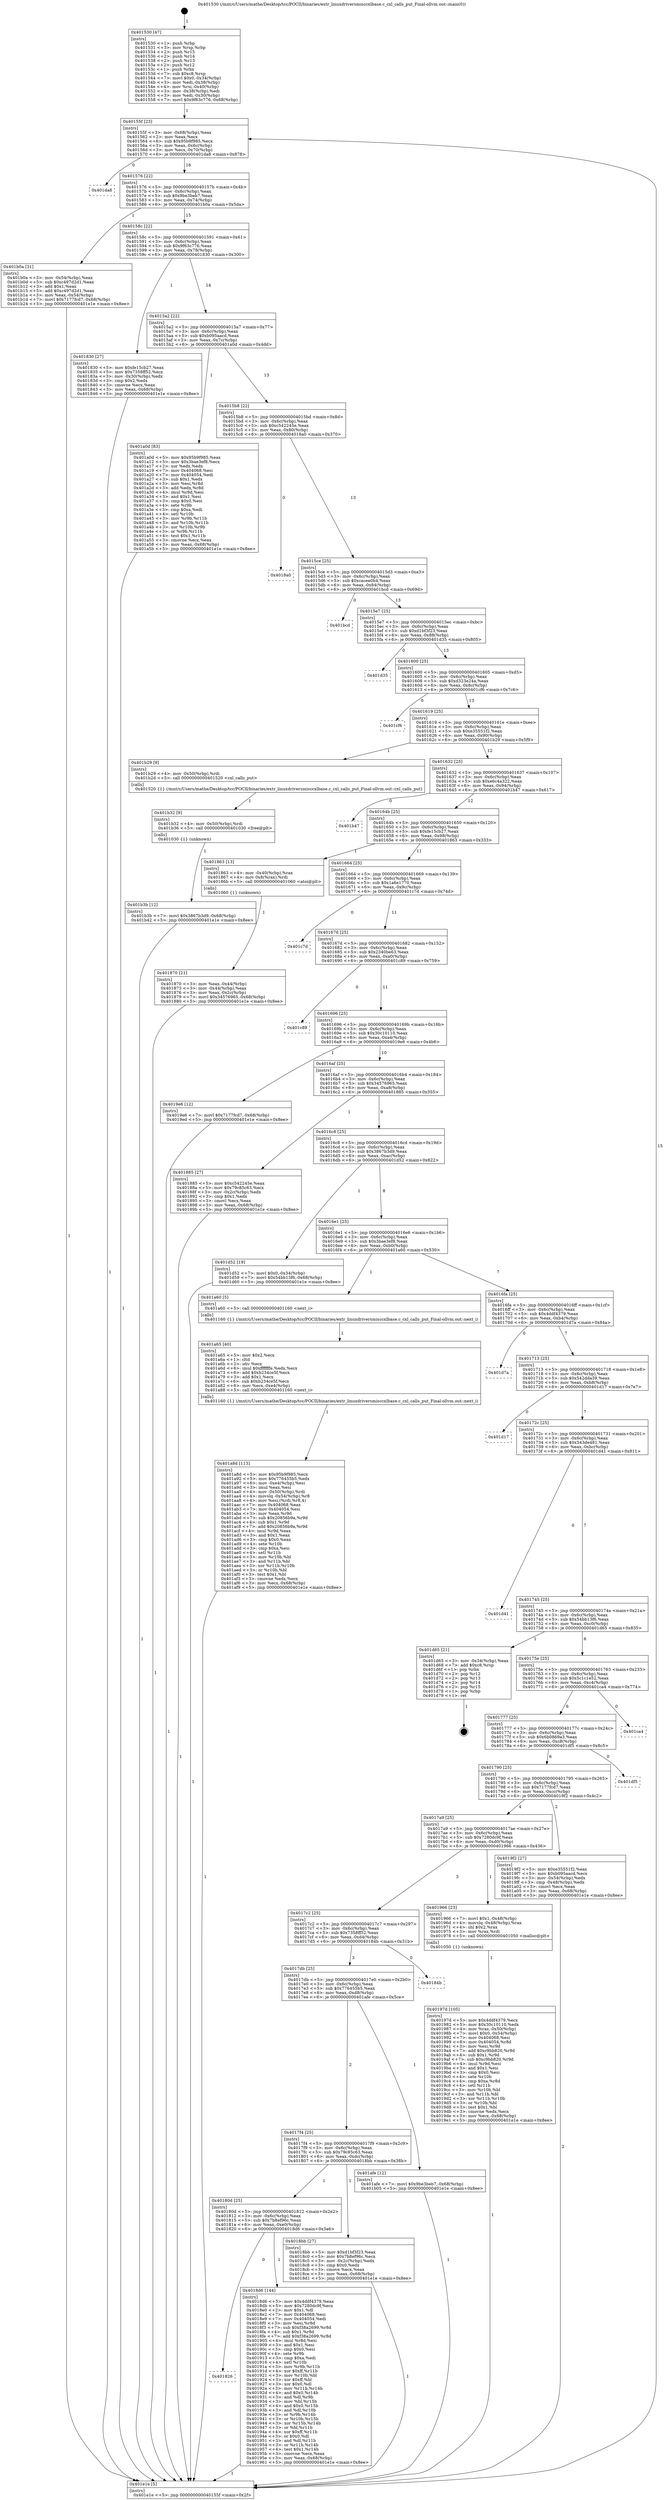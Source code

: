digraph "0x401530" {
  label = "0x401530 (/mnt/c/Users/mathe/Desktop/tcc/POCII/binaries/extr_linuxdriversmisccxlbase.c_cxl_calls_put_Final-ollvm.out::main(0))"
  labelloc = "t"
  node[shape=record]

  Entry [label="",width=0.3,height=0.3,shape=circle,fillcolor=black,style=filled]
  "0x40155f" [label="{
     0x40155f [23]\l
     | [instrs]\l
     &nbsp;&nbsp;0x40155f \<+3\>: mov -0x68(%rbp),%eax\l
     &nbsp;&nbsp;0x401562 \<+2\>: mov %eax,%ecx\l
     &nbsp;&nbsp;0x401564 \<+6\>: sub $0x95b9f985,%ecx\l
     &nbsp;&nbsp;0x40156a \<+3\>: mov %eax,-0x6c(%rbp)\l
     &nbsp;&nbsp;0x40156d \<+3\>: mov %ecx,-0x70(%rbp)\l
     &nbsp;&nbsp;0x401570 \<+6\>: je 0000000000401da8 \<main+0x878\>\l
  }"]
  "0x401da8" [label="{
     0x401da8\l
  }", style=dashed]
  "0x401576" [label="{
     0x401576 [22]\l
     | [instrs]\l
     &nbsp;&nbsp;0x401576 \<+5\>: jmp 000000000040157b \<main+0x4b\>\l
     &nbsp;&nbsp;0x40157b \<+3\>: mov -0x6c(%rbp),%eax\l
     &nbsp;&nbsp;0x40157e \<+5\>: sub $0x9be3beb7,%eax\l
     &nbsp;&nbsp;0x401583 \<+3\>: mov %eax,-0x74(%rbp)\l
     &nbsp;&nbsp;0x401586 \<+6\>: je 0000000000401b0a \<main+0x5da\>\l
  }"]
  Exit [label="",width=0.3,height=0.3,shape=circle,fillcolor=black,style=filled,peripheries=2]
  "0x401b0a" [label="{
     0x401b0a [31]\l
     | [instrs]\l
     &nbsp;&nbsp;0x401b0a \<+3\>: mov -0x54(%rbp),%eax\l
     &nbsp;&nbsp;0x401b0d \<+5\>: sub $0xc497d2d1,%eax\l
     &nbsp;&nbsp;0x401b12 \<+3\>: add $0x1,%eax\l
     &nbsp;&nbsp;0x401b15 \<+5\>: add $0xc497d2d1,%eax\l
     &nbsp;&nbsp;0x401b1a \<+3\>: mov %eax,-0x54(%rbp)\l
     &nbsp;&nbsp;0x401b1d \<+7\>: movl $0x7177fcd7,-0x68(%rbp)\l
     &nbsp;&nbsp;0x401b24 \<+5\>: jmp 0000000000401e1e \<main+0x8ee\>\l
  }"]
  "0x40158c" [label="{
     0x40158c [22]\l
     | [instrs]\l
     &nbsp;&nbsp;0x40158c \<+5\>: jmp 0000000000401591 \<main+0x61\>\l
     &nbsp;&nbsp;0x401591 \<+3\>: mov -0x6c(%rbp),%eax\l
     &nbsp;&nbsp;0x401594 \<+5\>: sub $0x9f63c776,%eax\l
     &nbsp;&nbsp;0x401599 \<+3\>: mov %eax,-0x78(%rbp)\l
     &nbsp;&nbsp;0x40159c \<+6\>: je 0000000000401830 \<main+0x300\>\l
  }"]
  "0x401b3b" [label="{
     0x401b3b [12]\l
     | [instrs]\l
     &nbsp;&nbsp;0x401b3b \<+7\>: movl $0x3867b3d9,-0x68(%rbp)\l
     &nbsp;&nbsp;0x401b42 \<+5\>: jmp 0000000000401e1e \<main+0x8ee\>\l
  }"]
  "0x401830" [label="{
     0x401830 [27]\l
     | [instrs]\l
     &nbsp;&nbsp;0x401830 \<+5\>: mov $0xfe15cb27,%eax\l
     &nbsp;&nbsp;0x401835 \<+5\>: mov $0x7358ff52,%ecx\l
     &nbsp;&nbsp;0x40183a \<+3\>: mov -0x30(%rbp),%edx\l
     &nbsp;&nbsp;0x40183d \<+3\>: cmp $0x2,%edx\l
     &nbsp;&nbsp;0x401840 \<+3\>: cmovne %ecx,%eax\l
     &nbsp;&nbsp;0x401843 \<+3\>: mov %eax,-0x68(%rbp)\l
     &nbsp;&nbsp;0x401846 \<+5\>: jmp 0000000000401e1e \<main+0x8ee\>\l
  }"]
  "0x4015a2" [label="{
     0x4015a2 [22]\l
     | [instrs]\l
     &nbsp;&nbsp;0x4015a2 \<+5\>: jmp 00000000004015a7 \<main+0x77\>\l
     &nbsp;&nbsp;0x4015a7 \<+3\>: mov -0x6c(%rbp),%eax\l
     &nbsp;&nbsp;0x4015aa \<+5\>: sub $0xb095aacd,%eax\l
     &nbsp;&nbsp;0x4015af \<+3\>: mov %eax,-0x7c(%rbp)\l
     &nbsp;&nbsp;0x4015b2 \<+6\>: je 0000000000401a0d \<main+0x4dd\>\l
  }"]
  "0x401e1e" [label="{
     0x401e1e [5]\l
     | [instrs]\l
     &nbsp;&nbsp;0x401e1e \<+5\>: jmp 000000000040155f \<main+0x2f\>\l
  }"]
  "0x401530" [label="{
     0x401530 [47]\l
     | [instrs]\l
     &nbsp;&nbsp;0x401530 \<+1\>: push %rbp\l
     &nbsp;&nbsp;0x401531 \<+3\>: mov %rsp,%rbp\l
     &nbsp;&nbsp;0x401534 \<+2\>: push %r15\l
     &nbsp;&nbsp;0x401536 \<+2\>: push %r14\l
     &nbsp;&nbsp;0x401538 \<+2\>: push %r13\l
     &nbsp;&nbsp;0x40153a \<+2\>: push %r12\l
     &nbsp;&nbsp;0x40153c \<+1\>: push %rbx\l
     &nbsp;&nbsp;0x40153d \<+7\>: sub $0xc8,%rsp\l
     &nbsp;&nbsp;0x401544 \<+7\>: movl $0x0,-0x34(%rbp)\l
     &nbsp;&nbsp;0x40154b \<+3\>: mov %edi,-0x38(%rbp)\l
     &nbsp;&nbsp;0x40154e \<+4\>: mov %rsi,-0x40(%rbp)\l
     &nbsp;&nbsp;0x401552 \<+3\>: mov -0x38(%rbp),%edi\l
     &nbsp;&nbsp;0x401555 \<+3\>: mov %edi,-0x30(%rbp)\l
     &nbsp;&nbsp;0x401558 \<+7\>: movl $0x9f63c776,-0x68(%rbp)\l
  }"]
  "0x401b32" [label="{
     0x401b32 [9]\l
     | [instrs]\l
     &nbsp;&nbsp;0x401b32 \<+4\>: mov -0x50(%rbp),%rdi\l
     &nbsp;&nbsp;0x401b36 \<+5\>: call 0000000000401030 \<free@plt\>\l
     | [calls]\l
     &nbsp;&nbsp;0x401030 \{1\} (unknown)\l
  }"]
  "0x401a0d" [label="{
     0x401a0d [83]\l
     | [instrs]\l
     &nbsp;&nbsp;0x401a0d \<+5\>: mov $0x95b9f985,%eax\l
     &nbsp;&nbsp;0x401a12 \<+5\>: mov $0x3bae3ef8,%ecx\l
     &nbsp;&nbsp;0x401a17 \<+2\>: xor %edx,%edx\l
     &nbsp;&nbsp;0x401a19 \<+7\>: mov 0x404068,%esi\l
     &nbsp;&nbsp;0x401a20 \<+7\>: mov 0x404054,%edi\l
     &nbsp;&nbsp;0x401a27 \<+3\>: sub $0x1,%edx\l
     &nbsp;&nbsp;0x401a2a \<+3\>: mov %esi,%r8d\l
     &nbsp;&nbsp;0x401a2d \<+3\>: add %edx,%r8d\l
     &nbsp;&nbsp;0x401a30 \<+4\>: imul %r8d,%esi\l
     &nbsp;&nbsp;0x401a34 \<+3\>: and $0x1,%esi\l
     &nbsp;&nbsp;0x401a37 \<+3\>: cmp $0x0,%esi\l
     &nbsp;&nbsp;0x401a3a \<+4\>: sete %r9b\l
     &nbsp;&nbsp;0x401a3e \<+3\>: cmp $0xa,%edi\l
     &nbsp;&nbsp;0x401a41 \<+4\>: setl %r10b\l
     &nbsp;&nbsp;0x401a45 \<+3\>: mov %r9b,%r11b\l
     &nbsp;&nbsp;0x401a48 \<+3\>: and %r10b,%r11b\l
     &nbsp;&nbsp;0x401a4b \<+3\>: xor %r10b,%r9b\l
     &nbsp;&nbsp;0x401a4e \<+3\>: or %r9b,%r11b\l
     &nbsp;&nbsp;0x401a51 \<+4\>: test $0x1,%r11b\l
     &nbsp;&nbsp;0x401a55 \<+3\>: cmovne %ecx,%eax\l
     &nbsp;&nbsp;0x401a58 \<+3\>: mov %eax,-0x68(%rbp)\l
     &nbsp;&nbsp;0x401a5b \<+5\>: jmp 0000000000401e1e \<main+0x8ee\>\l
  }"]
  "0x4015b8" [label="{
     0x4015b8 [22]\l
     | [instrs]\l
     &nbsp;&nbsp;0x4015b8 \<+5\>: jmp 00000000004015bd \<main+0x8d\>\l
     &nbsp;&nbsp;0x4015bd \<+3\>: mov -0x6c(%rbp),%eax\l
     &nbsp;&nbsp;0x4015c0 \<+5\>: sub $0xc542245e,%eax\l
     &nbsp;&nbsp;0x4015c5 \<+3\>: mov %eax,-0x80(%rbp)\l
     &nbsp;&nbsp;0x4015c8 \<+6\>: je 00000000004018a0 \<main+0x370\>\l
  }"]
  "0x401a8d" [label="{
     0x401a8d [113]\l
     | [instrs]\l
     &nbsp;&nbsp;0x401a8d \<+5\>: mov $0x95b9f985,%ecx\l
     &nbsp;&nbsp;0x401a92 \<+5\>: mov $0x776455b5,%edx\l
     &nbsp;&nbsp;0x401a97 \<+6\>: mov -0xe4(%rbp),%esi\l
     &nbsp;&nbsp;0x401a9d \<+3\>: imul %eax,%esi\l
     &nbsp;&nbsp;0x401aa0 \<+4\>: mov -0x50(%rbp),%rdi\l
     &nbsp;&nbsp;0x401aa4 \<+4\>: movslq -0x54(%rbp),%r8\l
     &nbsp;&nbsp;0x401aa8 \<+4\>: mov %esi,(%rdi,%r8,4)\l
     &nbsp;&nbsp;0x401aac \<+7\>: mov 0x404068,%eax\l
     &nbsp;&nbsp;0x401ab3 \<+7\>: mov 0x404054,%esi\l
     &nbsp;&nbsp;0x401aba \<+3\>: mov %eax,%r9d\l
     &nbsp;&nbsp;0x401abd \<+7\>: sub $0x20856b9a,%r9d\l
     &nbsp;&nbsp;0x401ac4 \<+4\>: sub $0x1,%r9d\l
     &nbsp;&nbsp;0x401ac8 \<+7\>: add $0x20856b9a,%r9d\l
     &nbsp;&nbsp;0x401acf \<+4\>: imul %r9d,%eax\l
     &nbsp;&nbsp;0x401ad3 \<+3\>: and $0x1,%eax\l
     &nbsp;&nbsp;0x401ad6 \<+3\>: cmp $0x0,%eax\l
     &nbsp;&nbsp;0x401ad9 \<+4\>: sete %r10b\l
     &nbsp;&nbsp;0x401add \<+3\>: cmp $0xa,%esi\l
     &nbsp;&nbsp;0x401ae0 \<+4\>: setl %r11b\l
     &nbsp;&nbsp;0x401ae4 \<+3\>: mov %r10b,%bl\l
     &nbsp;&nbsp;0x401ae7 \<+3\>: and %r11b,%bl\l
     &nbsp;&nbsp;0x401aea \<+3\>: xor %r11b,%r10b\l
     &nbsp;&nbsp;0x401aed \<+3\>: or %r10b,%bl\l
     &nbsp;&nbsp;0x401af0 \<+3\>: test $0x1,%bl\l
     &nbsp;&nbsp;0x401af3 \<+3\>: cmovne %edx,%ecx\l
     &nbsp;&nbsp;0x401af6 \<+3\>: mov %ecx,-0x68(%rbp)\l
     &nbsp;&nbsp;0x401af9 \<+5\>: jmp 0000000000401e1e \<main+0x8ee\>\l
  }"]
  "0x4018a0" [label="{
     0x4018a0\l
  }", style=dashed]
  "0x4015ce" [label="{
     0x4015ce [25]\l
     | [instrs]\l
     &nbsp;&nbsp;0x4015ce \<+5\>: jmp 00000000004015d3 \<main+0xa3\>\l
     &nbsp;&nbsp;0x4015d3 \<+3\>: mov -0x6c(%rbp),%eax\l
     &nbsp;&nbsp;0x4015d6 \<+5\>: sub $0xcacee0b4,%eax\l
     &nbsp;&nbsp;0x4015db \<+6\>: mov %eax,-0x84(%rbp)\l
     &nbsp;&nbsp;0x4015e1 \<+6\>: je 0000000000401bcd \<main+0x69d\>\l
  }"]
  "0x401a65" [label="{
     0x401a65 [40]\l
     | [instrs]\l
     &nbsp;&nbsp;0x401a65 \<+5\>: mov $0x2,%ecx\l
     &nbsp;&nbsp;0x401a6a \<+1\>: cltd\l
     &nbsp;&nbsp;0x401a6b \<+2\>: idiv %ecx\l
     &nbsp;&nbsp;0x401a6d \<+6\>: imul $0xfffffffe,%edx,%ecx\l
     &nbsp;&nbsp;0x401a73 \<+6\>: add $0xb234ce5f,%ecx\l
     &nbsp;&nbsp;0x401a79 \<+3\>: add $0x1,%ecx\l
     &nbsp;&nbsp;0x401a7c \<+6\>: sub $0xb234ce5f,%ecx\l
     &nbsp;&nbsp;0x401a82 \<+6\>: mov %ecx,-0xe4(%rbp)\l
     &nbsp;&nbsp;0x401a88 \<+5\>: call 0000000000401160 \<next_i\>\l
     | [calls]\l
     &nbsp;&nbsp;0x401160 \{1\} (/mnt/c/Users/mathe/Desktop/tcc/POCII/binaries/extr_linuxdriversmisccxlbase.c_cxl_calls_put_Final-ollvm.out::next_i)\l
  }"]
  "0x401bcd" [label="{
     0x401bcd\l
  }", style=dashed]
  "0x4015e7" [label="{
     0x4015e7 [25]\l
     | [instrs]\l
     &nbsp;&nbsp;0x4015e7 \<+5\>: jmp 00000000004015ec \<main+0xbc\>\l
     &nbsp;&nbsp;0x4015ec \<+3\>: mov -0x6c(%rbp),%eax\l
     &nbsp;&nbsp;0x4015ef \<+5\>: sub $0xd1bf3f23,%eax\l
     &nbsp;&nbsp;0x4015f4 \<+6\>: mov %eax,-0x88(%rbp)\l
     &nbsp;&nbsp;0x4015fa \<+6\>: je 0000000000401d35 \<main+0x805\>\l
  }"]
  "0x40197d" [label="{
     0x40197d [105]\l
     | [instrs]\l
     &nbsp;&nbsp;0x40197d \<+5\>: mov $0x4ddf4379,%ecx\l
     &nbsp;&nbsp;0x401982 \<+5\>: mov $0x30c10110,%edx\l
     &nbsp;&nbsp;0x401987 \<+4\>: mov %rax,-0x50(%rbp)\l
     &nbsp;&nbsp;0x40198b \<+7\>: movl $0x0,-0x54(%rbp)\l
     &nbsp;&nbsp;0x401992 \<+7\>: mov 0x404068,%esi\l
     &nbsp;&nbsp;0x401999 \<+8\>: mov 0x404054,%r8d\l
     &nbsp;&nbsp;0x4019a1 \<+3\>: mov %esi,%r9d\l
     &nbsp;&nbsp;0x4019a4 \<+7\>: add $0xc9bb820,%r9d\l
     &nbsp;&nbsp;0x4019ab \<+4\>: sub $0x1,%r9d\l
     &nbsp;&nbsp;0x4019af \<+7\>: sub $0xc9bb820,%r9d\l
     &nbsp;&nbsp;0x4019b6 \<+4\>: imul %r9d,%esi\l
     &nbsp;&nbsp;0x4019ba \<+3\>: and $0x1,%esi\l
     &nbsp;&nbsp;0x4019bd \<+3\>: cmp $0x0,%esi\l
     &nbsp;&nbsp;0x4019c0 \<+4\>: sete %r10b\l
     &nbsp;&nbsp;0x4019c4 \<+4\>: cmp $0xa,%r8d\l
     &nbsp;&nbsp;0x4019c8 \<+4\>: setl %r11b\l
     &nbsp;&nbsp;0x4019cc \<+3\>: mov %r10b,%bl\l
     &nbsp;&nbsp;0x4019cf \<+3\>: and %r11b,%bl\l
     &nbsp;&nbsp;0x4019d2 \<+3\>: xor %r11b,%r10b\l
     &nbsp;&nbsp;0x4019d5 \<+3\>: or %r10b,%bl\l
     &nbsp;&nbsp;0x4019d8 \<+3\>: test $0x1,%bl\l
     &nbsp;&nbsp;0x4019db \<+3\>: cmovne %edx,%ecx\l
     &nbsp;&nbsp;0x4019de \<+3\>: mov %ecx,-0x68(%rbp)\l
     &nbsp;&nbsp;0x4019e1 \<+5\>: jmp 0000000000401e1e \<main+0x8ee\>\l
  }"]
  "0x401d35" [label="{
     0x401d35\l
  }", style=dashed]
  "0x401600" [label="{
     0x401600 [25]\l
     | [instrs]\l
     &nbsp;&nbsp;0x401600 \<+5\>: jmp 0000000000401605 \<main+0xd5\>\l
     &nbsp;&nbsp;0x401605 \<+3\>: mov -0x6c(%rbp),%eax\l
     &nbsp;&nbsp;0x401608 \<+5\>: sub $0xd323e24a,%eax\l
     &nbsp;&nbsp;0x40160d \<+6\>: mov %eax,-0x8c(%rbp)\l
     &nbsp;&nbsp;0x401613 \<+6\>: je 0000000000401cf6 \<main+0x7c6\>\l
  }"]
  "0x401826" [label="{
     0x401826\l
  }", style=dashed]
  "0x401cf6" [label="{
     0x401cf6\l
  }", style=dashed]
  "0x401619" [label="{
     0x401619 [25]\l
     | [instrs]\l
     &nbsp;&nbsp;0x401619 \<+5\>: jmp 000000000040161e \<main+0xee\>\l
     &nbsp;&nbsp;0x40161e \<+3\>: mov -0x6c(%rbp),%eax\l
     &nbsp;&nbsp;0x401621 \<+5\>: sub $0xe35551f2,%eax\l
     &nbsp;&nbsp;0x401626 \<+6\>: mov %eax,-0x90(%rbp)\l
     &nbsp;&nbsp;0x40162c \<+6\>: je 0000000000401b29 \<main+0x5f9\>\l
  }"]
  "0x4018d6" [label="{
     0x4018d6 [144]\l
     | [instrs]\l
     &nbsp;&nbsp;0x4018d6 \<+5\>: mov $0x4ddf4379,%eax\l
     &nbsp;&nbsp;0x4018db \<+5\>: mov $0x7280dc9f,%ecx\l
     &nbsp;&nbsp;0x4018e0 \<+2\>: mov $0x1,%dl\l
     &nbsp;&nbsp;0x4018e2 \<+7\>: mov 0x404068,%esi\l
     &nbsp;&nbsp;0x4018e9 \<+7\>: mov 0x404054,%edi\l
     &nbsp;&nbsp;0x4018f0 \<+3\>: mov %esi,%r8d\l
     &nbsp;&nbsp;0x4018f3 \<+7\>: sub $0xf38a2699,%r8d\l
     &nbsp;&nbsp;0x4018fa \<+4\>: sub $0x1,%r8d\l
     &nbsp;&nbsp;0x4018fe \<+7\>: add $0xf38a2699,%r8d\l
     &nbsp;&nbsp;0x401905 \<+4\>: imul %r8d,%esi\l
     &nbsp;&nbsp;0x401909 \<+3\>: and $0x1,%esi\l
     &nbsp;&nbsp;0x40190c \<+3\>: cmp $0x0,%esi\l
     &nbsp;&nbsp;0x40190f \<+4\>: sete %r9b\l
     &nbsp;&nbsp;0x401913 \<+3\>: cmp $0xa,%edi\l
     &nbsp;&nbsp;0x401916 \<+4\>: setl %r10b\l
     &nbsp;&nbsp;0x40191a \<+3\>: mov %r9b,%r11b\l
     &nbsp;&nbsp;0x40191d \<+4\>: xor $0xff,%r11b\l
     &nbsp;&nbsp;0x401921 \<+3\>: mov %r10b,%bl\l
     &nbsp;&nbsp;0x401924 \<+3\>: xor $0xff,%bl\l
     &nbsp;&nbsp;0x401927 \<+3\>: xor $0x0,%dl\l
     &nbsp;&nbsp;0x40192a \<+3\>: mov %r11b,%r14b\l
     &nbsp;&nbsp;0x40192d \<+4\>: and $0x0,%r14b\l
     &nbsp;&nbsp;0x401931 \<+3\>: and %dl,%r9b\l
     &nbsp;&nbsp;0x401934 \<+3\>: mov %bl,%r15b\l
     &nbsp;&nbsp;0x401937 \<+4\>: and $0x0,%r15b\l
     &nbsp;&nbsp;0x40193b \<+3\>: and %dl,%r10b\l
     &nbsp;&nbsp;0x40193e \<+3\>: or %r9b,%r14b\l
     &nbsp;&nbsp;0x401941 \<+3\>: or %r10b,%r15b\l
     &nbsp;&nbsp;0x401944 \<+3\>: xor %r15b,%r14b\l
     &nbsp;&nbsp;0x401947 \<+3\>: or %bl,%r11b\l
     &nbsp;&nbsp;0x40194a \<+4\>: xor $0xff,%r11b\l
     &nbsp;&nbsp;0x40194e \<+3\>: or $0x0,%dl\l
     &nbsp;&nbsp;0x401951 \<+3\>: and %dl,%r11b\l
     &nbsp;&nbsp;0x401954 \<+3\>: or %r11b,%r14b\l
     &nbsp;&nbsp;0x401957 \<+4\>: test $0x1,%r14b\l
     &nbsp;&nbsp;0x40195b \<+3\>: cmovne %ecx,%eax\l
     &nbsp;&nbsp;0x40195e \<+3\>: mov %eax,-0x68(%rbp)\l
     &nbsp;&nbsp;0x401961 \<+5\>: jmp 0000000000401e1e \<main+0x8ee\>\l
  }"]
  "0x401b29" [label="{
     0x401b29 [9]\l
     | [instrs]\l
     &nbsp;&nbsp;0x401b29 \<+4\>: mov -0x50(%rbp),%rdi\l
     &nbsp;&nbsp;0x401b2d \<+5\>: call 0000000000401520 \<cxl_calls_put\>\l
     | [calls]\l
     &nbsp;&nbsp;0x401520 \{1\} (/mnt/c/Users/mathe/Desktop/tcc/POCII/binaries/extr_linuxdriversmisccxlbase.c_cxl_calls_put_Final-ollvm.out::cxl_calls_put)\l
  }"]
  "0x401632" [label="{
     0x401632 [25]\l
     | [instrs]\l
     &nbsp;&nbsp;0x401632 \<+5\>: jmp 0000000000401637 \<main+0x107\>\l
     &nbsp;&nbsp;0x401637 \<+3\>: mov -0x6c(%rbp),%eax\l
     &nbsp;&nbsp;0x40163a \<+5\>: sub $0xe6c4a322,%eax\l
     &nbsp;&nbsp;0x40163f \<+6\>: mov %eax,-0x94(%rbp)\l
     &nbsp;&nbsp;0x401645 \<+6\>: je 0000000000401b47 \<main+0x617\>\l
  }"]
  "0x40180d" [label="{
     0x40180d [25]\l
     | [instrs]\l
     &nbsp;&nbsp;0x40180d \<+5\>: jmp 0000000000401812 \<main+0x2e2\>\l
     &nbsp;&nbsp;0x401812 \<+3\>: mov -0x6c(%rbp),%eax\l
     &nbsp;&nbsp;0x401815 \<+5\>: sub $0x7b8ef96c,%eax\l
     &nbsp;&nbsp;0x40181a \<+6\>: mov %eax,-0xe0(%rbp)\l
     &nbsp;&nbsp;0x401820 \<+6\>: je 00000000004018d6 \<main+0x3a6\>\l
  }"]
  "0x401b47" [label="{
     0x401b47\l
  }", style=dashed]
  "0x40164b" [label="{
     0x40164b [25]\l
     | [instrs]\l
     &nbsp;&nbsp;0x40164b \<+5\>: jmp 0000000000401650 \<main+0x120\>\l
     &nbsp;&nbsp;0x401650 \<+3\>: mov -0x6c(%rbp),%eax\l
     &nbsp;&nbsp;0x401653 \<+5\>: sub $0xfe15cb27,%eax\l
     &nbsp;&nbsp;0x401658 \<+6\>: mov %eax,-0x98(%rbp)\l
     &nbsp;&nbsp;0x40165e \<+6\>: je 0000000000401863 \<main+0x333\>\l
  }"]
  "0x4018bb" [label="{
     0x4018bb [27]\l
     | [instrs]\l
     &nbsp;&nbsp;0x4018bb \<+5\>: mov $0xd1bf3f23,%eax\l
     &nbsp;&nbsp;0x4018c0 \<+5\>: mov $0x7b8ef96c,%ecx\l
     &nbsp;&nbsp;0x4018c5 \<+3\>: mov -0x2c(%rbp),%edx\l
     &nbsp;&nbsp;0x4018c8 \<+3\>: cmp $0x0,%edx\l
     &nbsp;&nbsp;0x4018cb \<+3\>: cmove %ecx,%eax\l
     &nbsp;&nbsp;0x4018ce \<+3\>: mov %eax,-0x68(%rbp)\l
     &nbsp;&nbsp;0x4018d1 \<+5\>: jmp 0000000000401e1e \<main+0x8ee\>\l
  }"]
  "0x401863" [label="{
     0x401863 [13]\l
     | [instrs]\l
     &nbsp;&nbsp;0x401863 \<+4\>: mov -0x40(%rbp),%rax\l
     &nbsp;&nbsp;0x401867 \<+4\>: mov 0x8(%rax),%rdi\l
     &nbsp;&nbsp;0x40186b \<+5\>: call 0000000000401060 \<atoi@plt\>\l
     | [calls]\l
     &nbsp;&nbsp;0x401060 \{1\} (unknown)\l
  }"]
  "0x401664" [label="{
     0x401664 [25]\l
     | [instrs]\l
     &nbsp;&nbsp;0x401664 \<+5\>: jmp 0000000000401669 \<main+0x139\>\l
     &nbsp;&nbsp;0x401669 \<+3\>: mov -0x6c(%rbp),%eax\l
     &nbsp;&nbsp;0x40166c \<+5\>: sub $0x1a6e1770,%eax\l
     &nbsp;&nbsp;0x401671 \<+6\>: mov %eax,-0x9c(%rbp)\l
     &nbsp;&nbsp;0x401677 \<+6\>: je 0000000000401c7d \<main+0x74d\>\l
  }"]
  "0x401870" [label="{
     0x401870 [21]\l
     | [instrs]\l
     &nbsp;&nbsp;0x401870 \<+3\>: mov %eax,-0x44(%rbp)\l
     &nbsp;&nbsp;0x401873 \<+3\>: mov -0x44(%rbp),%eax\l
     &nbsp;&nbsp;0x401876 \<+3\>: mov %eax,-0x2c(%rbp)\l
     &nbsp;&nbsp;0x401879 \<+7\>: movl $0x34576965,-0x68(%rbp)\l
     &nbsp;&nbsp;0x401880 \<+5\>: jmp 0000000000401e1e \<main+0x8ee\>\l
  }"]
  "0x4017f4" [label="{
     0x4017f4 [25]\l
     | [instrs]\l
     &nbsp;&nbsp;0x4017f4 \<+5\>: jmp 00000000004017f9 \<main+0x2c9\>\l
     &nbsp;&nbsp;0x4017f9 \<+3\>: mov -0x6c(%rbp),%eax\l
     &nbsp;&nbsp;0x4017fc \<+5\>: sub $0x79c85c63,%eax\l
     &nbsp;&nbsp;0x401801 \<+6\>: mov %eax,-0xdc(%rbp)\l
     &nbsp;&nbsp;0x401807 \<+6\>: je 00000000004018bb \<main+0x38b\>\l
  }"]
  "0x401c7d" [label="{
     0x401c7d\l
  }", style=dashed]
  "0x40167d" [label="{
     0x40167d [25]\l
     | [instrs]\l
     &nbsp;&nbsp;0x40167d \<+5\>: jmp 0000000000401682 \<main+0x152\>\l
     &nbsp;&nbsp;0x401682 \<+3\>: mov -0x6c(%rbp),%eax\l
     &nbsp;&nbsp;0x401685 \<+5\>: sub $0x2340be63,%eax\l
     &nbsp;&nbsp;0x40168a \<+6\>: mov %eax,-0xa0(%rbp)\l
     &nbsp;&nbsp;0x401690 \<+6\>: je 0000000000401c89 \<main+0x759\>\l
  }"]
  "0x401afe" [label="{
     0x401afe [12]\l
     | [instrs]\l
     &nbsp;&nbsp;0x401afe \<+7\>: movl $0x9be3beb7,-0x68(%rbp)\l
     &nbsp;&nbsp;0x401b05 \<+5\>: jmp 0000000000401e1e \<main+0x8ee\>\l
  }"]
  "0x401c89" [label="{
     0x401c89\l
  }", style=dashed]
  "0x401696" [label="{
     0x401696 [25]\l
     | [instrs]\l
     &nbsp;&nbsp;0x401696 \<+5\>: jmp 000000000040169b \<main+0x16b\>\l
     &nbsp;&nbsp;0x40169b \<+3\>: mov -0x6c(%rbp),%eax\l
     &nbsp;&nbsp;0x40169e \<+5\>: sub $0x30c10110,%eax\l
     &nbsp;&nbsp;0x4016a3 \<+6\>: mov %eax,-0xa4(%rbp)\l
     &nbsp;&nbsp;0x4016a9 \<+6\>: je 00000000004019e6 \<main+0x4b6\>\l
  }"]
  "0x4017db" [label="{
     0x4017db [25]\l
     | [instrs]\l
     &nbsp;&nbsp;0x4017db \<+5\>: jmp 00000000004017e0 \<main+0x2b0\>\l
     &nbsp;&nbsp;0x4017e0 \<+3\>: mov -0x6c(%rbp),%eax\l
     &nbsp;&nbsp;0x4017e3 \<+5\>: sub $0x776455b5,%eax\l
     &nbsp;&nbsp;0x4017e8 \<+6\>: mov %eax,-0xd8(%rbp)\l
     &nbsp;&nbsp;0x4017ee \<+6\>: je 0000000000401afe \<main+0x5ce\>\l
  }"]
  "0x4019e6" [label="{
     0x4019e6 [12]\l
     | [instrs]\l
     &nbsp;&nbsp;0x4019e6 \<+7\>: movl $0x7177fcd7,-0x68(%rbp)\l
     &nbsp;&nbsp;0x4019ed \<+5\>: jmp 0000000000401e1e \<main+0x8ee\>\l
  }"]
  "0x4016af" [label="{
     0x4016af [25]\l
     | [instrs]\l
     &nbsp;&nbsp;0x4016af \<+5\>: jmp 00000000004016b4 \<main+0x184\>\l
     &nbsp;&nbsp;0x4016b4 \<+3\>: mov -0x6c(%rbp),%eax\l
     &nbsp;&nbsp;0x4016b7 \<+5\>: sub $0x34576965,%eax\l
     &nbsp;&nbsp;0x4016bc \<+6\>: mov %eax,-0xa8(%rbp)\l
     &nbsp;&nbsp;0x4016c2 \<+6\>: je 0000000000401885 \<main+0x355\>\l
  }"]
  "0x40184b" [label="{
     0x40184b\l
  }", style=dashed]
  "0x401885" [label="{
     0x401885 [27]\l
     | [instrs]\l
     &nbsp;&nbsp;0x401885 \<+5\>: mov $0xc542245e,%eax\l
     &nbsp;&nbsp;0x40188a \<+5\>: mov $0x79c85c63,%ecx\l
     &nbsp;&nbsp;0x40188f \<+3\>: mov -0x2c(%rbp),%edx\l
     &nbsp;&nbsp;0x401892 \<+3\>: cmp $0x1,%edx\l
     &nbsp;&nbsp;0x401895 \<+3\>: cmovl %ecx,%eax\l
     &nbsp;&nbsp;0x401898 \<+3\>: mov %eax,-0x68(%rbp)\l
     &nbsp;&nbsp;0x40189b \<+5\>: jmp 0000000000401e1e \<main+0x8ee\>\l
  }"]
  "0x4016c8" [label="{
     0x4016c8 [25]\l
     | [instrs]\l
     &nbsp;&nbsp;0x4016c8 \<+5\>: jmp 00000000004016cd \<main+0x19d\>\l
     &nbsp;&nbsp;0x4016cd \<+3\>: mov -0x6c(%rbp),%eax\l
     &nbsp;&nbsp;0x4016d0 \<+5\>: sub $0x3867b3d9,%eax\l
     &nbsp;&nbsp;0x4016d5 \<+6\>: mov %eax,-0xac(%rbp)\l
     &nbsp;&nbsp;0x4016db \<+6\>: je 0000000000401d52 \<main+0x822\>\l
  }"]
  "0x4017c2" [label="{
     0x4017c2 [25]\l
     | [instrs]\l
     &nbsp;&nbsp;0x4017c2 \<+5\>: jmp 00000000004017c7 \<main+0x297\>\l
     &nbsp;&nbsp;0x4017c7 \<+3\>: mov -0x6c(%rbp),%eax\l
     &nbsp;&nbsp;0x4017ca \<+5\>: sub $0x7358ff52,%eax\l
     &nbsp;&nbsp;0x4017cf \<+6\>: mov %eax,-0xd4(%rbp)\l
     &nbsp;&nbsp;0x4017d5 \<+6\>: je 000000000040184b \<main+0x31b\>\l
  }"]
  "0x401d52" [label="{
     0x401d52 [19]\l
     | [instrs]\l
     &nbsp;&nbsp;0x401d52 \<+7\>: movl $0x0,-0x34(%rbp)\l
     &nbsp;&nbsp;0x401d59 \<+7\>: movl $0x54bb13f6,-0x68(%rbp)\l
     &nbsp;&nbsp;0x401d60 \<+5\>: jmp 0000000000401e1e \<main+0x8ee\>\l
  }"]
  "0x4016e1" [label="{
     0x4016e1 [25]\l
     | [instrs]\l
     &nbsp;&nbsp;0x4016e1 \<+5\>: jmp 00000000004016e6 \<main+0x1b6\>\l
     &nbsp;&nbsp;0x4016e6 \<+3\>: mov -0x6c(%rbp),%eax\l
     &nbsp;&nbsp;0x4016e9 \<+5\>: sub $0x3bae3ef8,%eax\l
     &nbsp;&nbsp;0x4016ee \<+6\>: mov %eax,-0xb0(%rbp)\l
     &nbsp;&nbsp;0x4016f4 \<+6\>: je 0000000000401a60 \<main+0x530\>\l
  }"]
  "0x401966" [label="{
     0x401966 [23]\l
     | [instrs]\l
     &nbsp;&nbsp;0x401966 \<+7\>: movl $0x1,-0x48(%rbp)\l
     &nbsp;&nbsp;0x40196d \<+4\>: movslq -0x48(%rbp),%rax\l
     &nbsp;&nbsp;0x401971 \<+4\>: shl $0x2,%rax\l
     &nbsp;&nbsp;0x401975 \<+3\>: mov %rax,%rdi\l
     &nbsp;&nbsp;0x401978 \<+5\>: call 0000000000401050 \<malloc@plt\>\l
     | [calls]\l
     &nbsp;&nbsp;0x401050 \{1\} (unknown)\l
  }"]
  "0x401a60" [label="{
     0x401a60 [5]\l
     | [instrs]\l
     &nbsp;&nbsp;0x401a60 \<+5\>: call 0000000000401160 \<next_i\>\l
     | [calls]\l
     &nbsp;&nbsp;0x401160 \{1\} (/mnt/c/Users/mathe/Desktop/tcc/POCII/binaries/extr_linuxdriversmisccxlbase.c_cxl_calls_put_Final-ollvm.out::next_i)\l
  }"]
  "0x4016fa" [label="{
     0x4016fa [25]\l
     | [instrs]\l
     &nbsp;&nbsp;0x4016fa \<+5\>: jmp 00000000004016ff \<main+0x1cf\>\l
     &nbsp;&nbsp;0x4016ff \<+3\>: mov -0x6c(%rbp),%eax\l
     &nbsp;&nbsp;0x401702 \<+5\>: sub $0x4ddf4379,%eax\l
     &nbsp;&nbsp;0x401707 \<+6\>: mov %eax,-0xb4(%rbp)\l
     &nbsp;&nbsp;0x40170d \<+6\>: je 0000000000401d7a \<main+0x84a\>\l
  }"]
  "0x4017a9" [label="{
     0x4017a9 [25]\l
     | [instrs]\l
     &nbsp;&nbsp;0x4017a9 \<+5\>: jmp 00000000004017ae \<main+0x27e\>\l
     &nbsp;&nbsp;0x4017ae \<+3\>: mov -0x6c(%rbp),%eax\l
     &nbsp;&nbsp;0x4017b1 \<+5\>: sub $0x7280dc9f,%eax\l
     &nbsp;&nbsp;0x4017b6 \<+6\>: mov %eax,-0xd0(%rbp)\l
     &nbsp;&nbsp;0x4017bc \<+6\>: je 0000000000401966 \<main+0x436\>\l
  }"]
  "0x401d7a" [label="{
     0x401d7a\l
  }", style=dashed]
  "0x401713" [label="{
     0x401713 [25]\l
     | [instrs]\l
     &nbsp;&nbsp;0x401713 \<+5\>: jmp 0000000000401718 \<main+0x1e8\>\l
     &nbsp;&nbsp;0x401718 \<+3\>: mov -0x6c(%rbp),%eax\l
     &nbsp;&nbsp;0x40171b \<+5\>: sub $0x542dda39,%eax\l
     &nbsp;&nbsp;0x401720 \<+6\>: mov %eax,-0xb8(%rbp)\l
     &nbsp;&nbsp;0x401726 \<+6\>: je 0000000000401d17 \<main+0x7e7\>\l
  }"]
  "0x4019f2" [label="{
     0x4019f2 [27]\l
     | [instrs]\l
     &nbsp;&nbsp;0x4019f2 \<+5\>: mov $0xe35551f2,%eax\l
     &nbsp;&nbsp;0x4019f7 \<+5\>: mov $0xb095aacd,%ecx\l
     &nbsp;&nbsp;0x4019fc \<+3\>: mov -0x54(%rbp),%edx\l
     &nbsp;&nbsp;0x4019ff \<+3\>: cmp -0x48(%rbp),%edx\l
     &nbsp;&nbsp;0x401a02 \<+3\>: cmovl %ecx,%eax\l
     &nbsp;&nbsp;0x401a05 \<+3\>: mov %eax,-0x68(%rbp)\l
     &nbsp;&nbsp;0x401a08 \<+5\>: jmp 0000000000401e1e \<main+0x8ee\>\l
  }"]
  "0x401d17" [label="{
     0x401d17\l
  }", style=dashed]
  "0x40172c" [label="{
     0x40172c [25]\l
     | [instrs]\l
     &nbsp;&nbsp;0x40172c \<+5\>: jmp 0000000000401731 \<main+0x201\>\l
     &nbsp;&nbsp;0x401731 \<+3\>: mov -0x6c(%rbp),%eax\l
     &nbsp;&nbsp;0x401734 \<+5\>: sub $0x543de481,%eax\l
     &nbsp;&nbsp;0x401739 \<+6\>: mov %eax,-0xbc(%rbp)\l
     &nbsp;&nbsp;0x40173f \<+6\>: je 0000000000401d41 \<main+0x811\>\l
  }"]
  "0x401790" [label="{
     0x401790 [25]\l
     | [instrs]\l
     &nbsp;&nbsp;0x401790 \<+5\>: jmp 0000000000401795 \<main+0x265\>\l
     &nbsp;&nbsp;0x401795 \<+3\>: mov -0x6c(%rbp),%eax\l
     &nbsp;&nbsp;0x401798 \<+5\>: sub $0x7177fcd7,%eax\l
     &nbsp;&nbsp;0x40179d \<+6\>: mov %eax,-0xcc(%rbp)\l
     &nbsp;&nbsp;0x4017a3 \<+6\>: je 00000000004019f2 \<main+0x4c2\>\l
  }"]
  "0x401d41" [label="{
     0x401d41\l
  }", style=dashed]
  "0x401745" [label="{
     0x401745 [25]\l
     | [instrs]\l
     &nbsp;&nbsp;0x401745 \<+5\>: jmp 000000000040174a \<main+0x21a\>\l
     &nbsp;&nbsp;0x40174a \<+3\>: mov -0x6c(%rbp),%eax\l
     &nbsp;&nbsp;0x40174d \<+5\>: sub $0x54bb13f6,%eax\l
     &nbsp;&nbsp;0x401752 \<+6\>: mov %eax,-0xc0(%rbp)\l
     &nbsp;&nbsp;0x401758 \<+6\>: je 0000000000401d65 \<main+0x835\>\l
  }"]
  "0x401df5" [label="{
     0x401df5\l
  }", style=dashed]
  "0x401d65" [label="{
     0x401d65 [21]\l
     | [instrs]\l
     &nbsp;&nbsp;0x401d65 \<+3\>: mov -0x34(%rbp),%eax\l
     &nbsp;&nbsp;0x401d68 \<+7\>: add $0xc8,%rsp\l
     &nbsp;&nbsp;0x401d6f \<+1\>: pop %rbx\l
     &nbsp;&nbsp;0x401d70 \<+2\>: pop %r12\l
     &nbsp;&nbsp;0x401d72 \<+2\>: pop %r13\l
     &nbsp;&nbsp;0x401d74 \<+2\>: pop %r14\l
     &nbsp;&nbsp;0x401d76 \<+2\>: pop %r15\l
     &nbsp;&nbsp;0x401d78 \<+1\>: pop %rbp\l
     &nbsp;&nbsp;0x401d79 \<+1\>: ret\l
  }"]
  "0x40175e" [label="{
     0x40175e [25]\l
     | [instrs]\l
     &nbsp;&nbsp;0x40175e \<+5\>: jmp 0000000000401763 \<main+0x233\>\l
     &nbsp;&nbsp;0x401763 \<+3\>: mov -0x6c(%rbp),%eax\l
     &nbsp;&nbsp;0x401766 \<+5\>: sub $0x5c1c1e52,%eax\l
     &nbsp;&nbsp;0x40176b \<+6\>: mov %eax,-0xc4(%rbp)\l
     &nbsp;&nbsp;0x401771 \<+6\>: je 0000000000401ca4 \<main+0x774\>\l
  }"]
  "0x401777" [label="{
     0x401777 [25]\l
     | [instrs]\l
     &nbsp;&nbsp;0x401777 \<+5\>: jmp 000000000040177c \<main+0x24c\>\l
     &nbsp;&nbsp;0x40177c \<+3\>: mov -0x6c(%rbp),%eax\l
     &nbsp;&nbsp;0x40177f \<+5\>: sub $0x6b0869a3,%eax\l
     &nbsp;&nbsp;0x401784 \<+6\>: mov %eax,-0xc8(%rbp)\l
     &nbsp;&nbsp;0x40178a \<+6\>: je 0000000000401df5 \<main+0x8c5\>\l
  }"]
  "0x401ca4" [label="{
     0x401ca4\l
  }", style=dashed]
  Entry -> "0x401530" [label=" 1"]
  "0x40155f" -> "0x401da8" [label=" 0"]
  "0x40155f" -> "0x401576" [label=" 16"]
  "0x401d65" -> Exit [label=" 1"]
  "0x401576" -> "0x401b0a" [label=" 1"]
  "0x401576" -> "0x40158c" [label=" 15"]
  "0x401d52" -> "0x401e1e" [label=" 1"]
  "0x40158c" -> "0x401830" [label=" 1"]
  "0x40158c" -> "0x4015a2" [label=" 14"]
  "0x401830" -> "0x401e1e" [label=" 1"]
  "0x401530" -> "0x40155f" [label=" 1"]
  "0x401e1e" -> "0x40155f" [label=" 15"]
  "0x401b3b" -> "0x401e1e" [label=" 1"]
  "0x4015a2" -> "0x401a0d" [label=" 1"]
  "0x4015a2" -> "0x4015b8" [label=" 13"]
  "0x401b32" -> "0x401b3b" [label=" 1"]
  "0x4015b8" -> "0x4018a0" [label=" 0"]
  "0x4015b8" -> "0x4015ce" [label=" 13"]
  "0x401b29" -> "0x401b32" [label=" 1"]
  "0x4015ce" -> "0x401bcd" [label=" 0"]
  "0x4015ce" -> "0x4015e7" [label=" 13"]
  "0x401b0a" -> "0x401e1e" [label=" 1"]
  "0x4015e7" -> "0x401d35" [label=" 0"]
  "0x4015e7" -> "0x401600" [label=" 13"]
  "0x401afe" -> "0x401e1e" [label=" 1"]
  "0x401600" -> "0x401cf6" [label=" 0"]
  "0x401600" -> "0x401619" [label=" 13"]
  "0x401a8d" -> "0x401e1e" [label=" 1"]
  "0x401619" -> "0x401b29" [label=" 1"]
  "0x401619" -> "0x401632" [label=" 12"]
  "0x401a65" -> "0x401a8d" [label=" 1"]
  "0x401632" -> "0x401b47" [label=" 0"]
  "0x401632" -> "0x40164b" [label=" 12"]
  "0x401a0d" -> "0x401e1e" [label=" 1"]
  "0x40164b" -> "0x401863" [label=" 1"]
  "0x40164b" -> "0x401664" [label=" 11"]
  "0x401863" -> "0x401870" [label=" 1"]
  "0x401870" -> "0x401e1e" [label=" 1"]
  "0x4019f2" -> "0x401e1e" [label=" 2"]
  "0x401664" -> "0x401c7d" [label=" 0"]
  "0x401664" -> "0x40167d" [label=" 11"]
  "0x40197d" -> "0x401e1e" [label=" 1"]
  "0x40167d" -> "0x401c89" [label=" 0"]
  "0x40167d" -> "0x401696" [label=" 11"]
  "0x401966" -> "0x40197d" [label=" 1"]
  "0x401696" -> "0x4019e6" [label=" 1"]
  "0x401696" -> "0x4016af" [label=" 10"]
  "0x40180d" -> "0x401826" [label=" 0"]
  "0x4016af" -> "0x401885" [label=" 1"]
  "0x4016af" -> "0x4016c8" [label=" 9"]
  "0x401885" -> "0x401e1e" [label=" 1"]
  "0x40180d" -> "0x4018d6" [label=" 1"]
  "0x4016c8" -> "0x401d52" [label=" 1"]
  "0x4016c8" -> "0x4016e1" [label=" 8"]
  "0x4018bb" -> "0x401e1e" [label=" 1"]
  "0x4016e1" -> "0x401a60" [label=" 1"]
  "0x4016e1" -> "0x4016fa" [label=" 7"]
  "0x4017f4" -> "0x40180d" [label=" 1"]
  "0x4016fa" -> "0x401d7a" [label=" 0"]
  "0x4016fa" -> "0x401713" [label=" 7"]
  "0x4019e6" -> "0x401e1e" [label=" 1"]
  "0x401713" -> "0x401d17" [label=" 0"]
  "0x401713" -> "0x40172c" [label=" 7"]
  "0x4017db" -> "0x4017f4" [label=" 2"]
  "0x40172c" -> "0x401d41" [label=" 0"]
  "0x40172c" -> "0x401745" [label=" 7"]
  "0x4018d6" -> "0x401e1e" [label=" 1"]
  "0x401745" -> "0x401d65" [label=" 1"]
  "0x401745" -> "0x40175e" [label=" 6"]
  "0x4017c2" -> "0x4017db" [label=" 3"]
  "0x40175e" -> "0x401ca4" [label=" 0"]
  "0x40175e" -> "0x401777" [label=" 6"]
  "0x4017c2" -> "0x40184b" [label=" 0"]
  "0x401777" -> "0x401df5" [label=" 0"]
  "0x401777" -> "0x401790" [label=" 6"]
  "0x4017db" -> "0x401afe" [label=" 1"]
  "0x401790" -> "0x4019f2" [label=" 2"]
  "0x401790" -> "0x4017a9" [label=" 4"]
  "0x4017f4" -> "0x4018bb" [label=" 1"]
  "0x4017a9" -> "0x401966" [label=" 1"]
  "0x4017a9" -> "0x4017c2" [label=" 3"]
  "0x401a60" -> "0x401a65" [label=" 1"]
}
